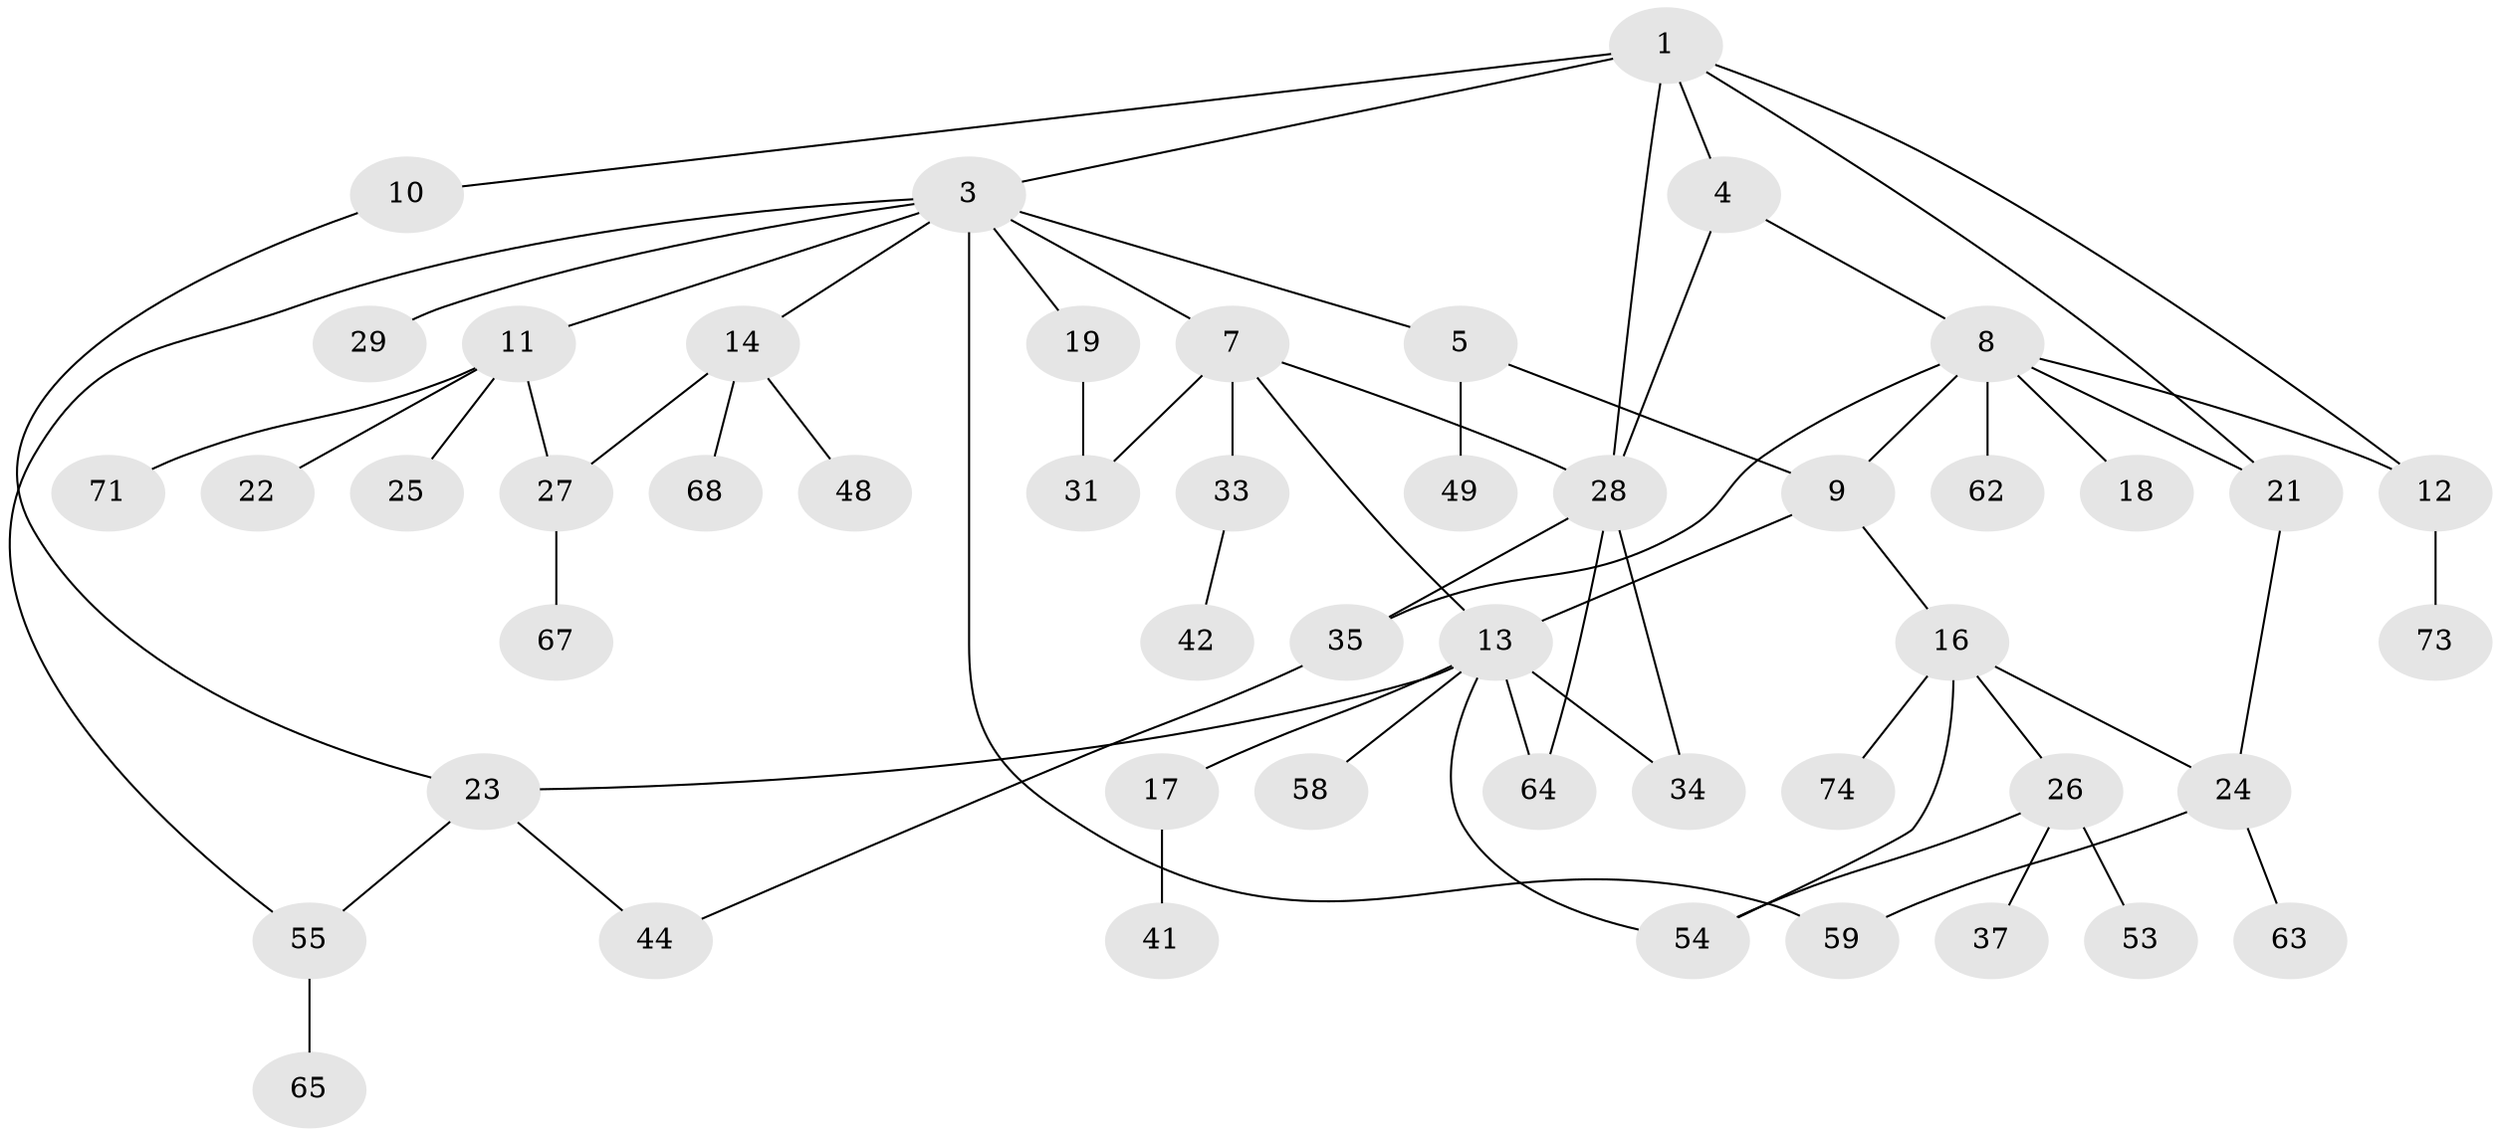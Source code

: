// original degree distribution, {4: 0.10666666666666667, 5: 0.05333333333333334, 2: 0.24, 6: 0.02666666666666667, 10: 0.013333333333333334, 3: 0.22666666666666666, 1: 0.3333333333333333}
// Generated by graph-tools (version 1.1) at 2025/10/02/27/25 16:10:53]
// undirected, 49 vertices, 66 edges
graph export_dot {
graph [start="1"]
  node [color=gray90,style=filled];
  1 [super="+2"];
  3 [super="+6"];
  4 [super="+20"];
  5 [super="+32"];
  7 [super="+40"];
  8 [super="+46"];
  9;
  10 [super="+39"];
  11 [super="+75"];
  12 [super="+43"];
  13 [super="+61"];
  14 [super="+15"];
  16 [super="+45"];
  17 [super="+30"];
  18;
  19;
  21 [super="+50"];
  22;
  23 [super="+36"];
  24 [super="+51"];
  25 [super="+69"];
  26 [super="+38"];
  27 [super="+57"];
  28 [super="+52"];
  29;
  31 [super="+56"];
  33 [super="+66"];
  34 [super="+72"];
  35 [super="+60"];
  37 [super="+47"];
  41;
  42;
  44;
  48;
  49;
  53 [super="+70"];
  54;
  55;
  58;
  59;
  62;
  63;
  64;
  65;
  67;
  68;
  71;
  73;
  74;
  1 -- 4;
  1 -- 21;
  1 -- 28;
  1 -- 10;
  1 -- 3;
  1 -- 12;
  3 -- 5;
  3 -- 14;
  3 -- 59;
  3 -- 19;
  3 -- 55;
  3 -- 7;
  3 -- 11;
  3 -- 29;
  4 -- 8;
  4 -- 28;
  5 -- 9;
  5 -- 49;
  7 -- 33;
  7 -- 31;
  7 -- 13;
  7 -- 28;
  8 -- 9;
  8 -- 18;
  8 -- 62;
  8 -- 35;
  8 -- 12;
  8 -- 21;
  9 -- 13;
  9 -- 16;
  10 -- 23;
  11 -- 22;
  11 -- 25;
  11 -- 71;
  11 -- 27;
  12 -- 73;
  13 -- 17;
  13 -- 23;
  13 -- 58;
  13 -- 54;
  13 -- 64;
  13 -- 34 [weight=2];
  14 -- 48;
  14 -- 27;
  14 -- 68;
  16 -- 26;
  16 -- 74;
  16 -- 54;
  16 -- 24;
  17 -- 41;
  19 -- 31;
  21 -- 24;
  23 -- 55;
  23 -- 44;
  24 -- 59;
  24 -- 63;
  26 -- 37;
  26 -- 53;
  26 -- 54;
  27 -- 67;
  28 -- 34;
  28 -- 35;
  28 -- 64;
  33 -- 42;
  35 -- 44;
  55 -- 65;
}

